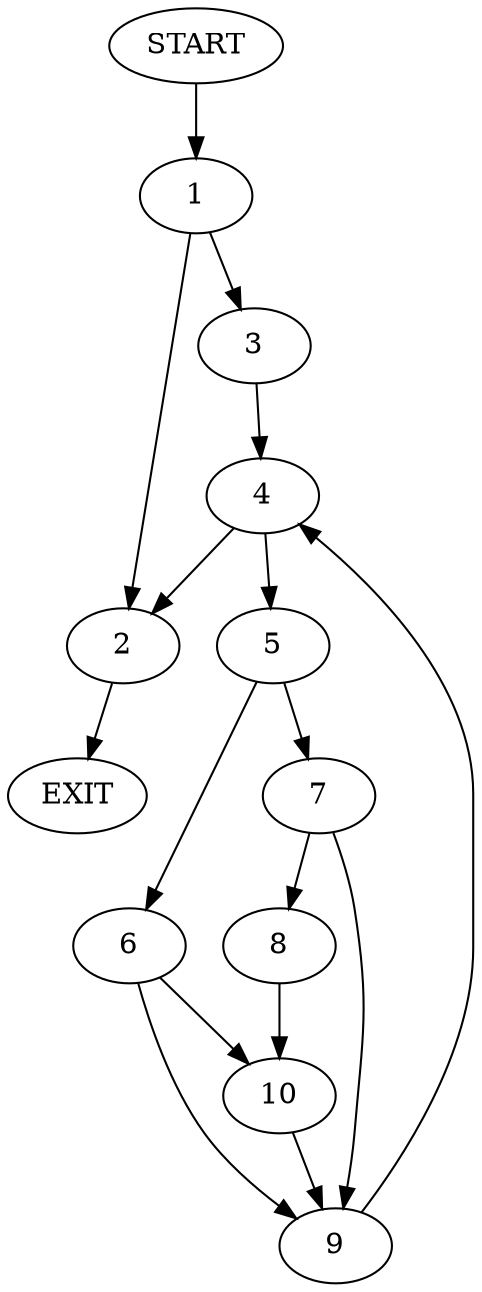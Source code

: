 digraph {
0 [label="START"]
11 [label="EXIT"]
0 -> 1
1 -> 2
1 -> 3
3 -> 4
2 -> 11
4 -> 2
4 -> 5
5 -> 6
5 -> 7
7 -> 8
7 -> 9
6 -> 9
6 -> 10
9 -> 4
8 -> 10
10 -> 9
}
